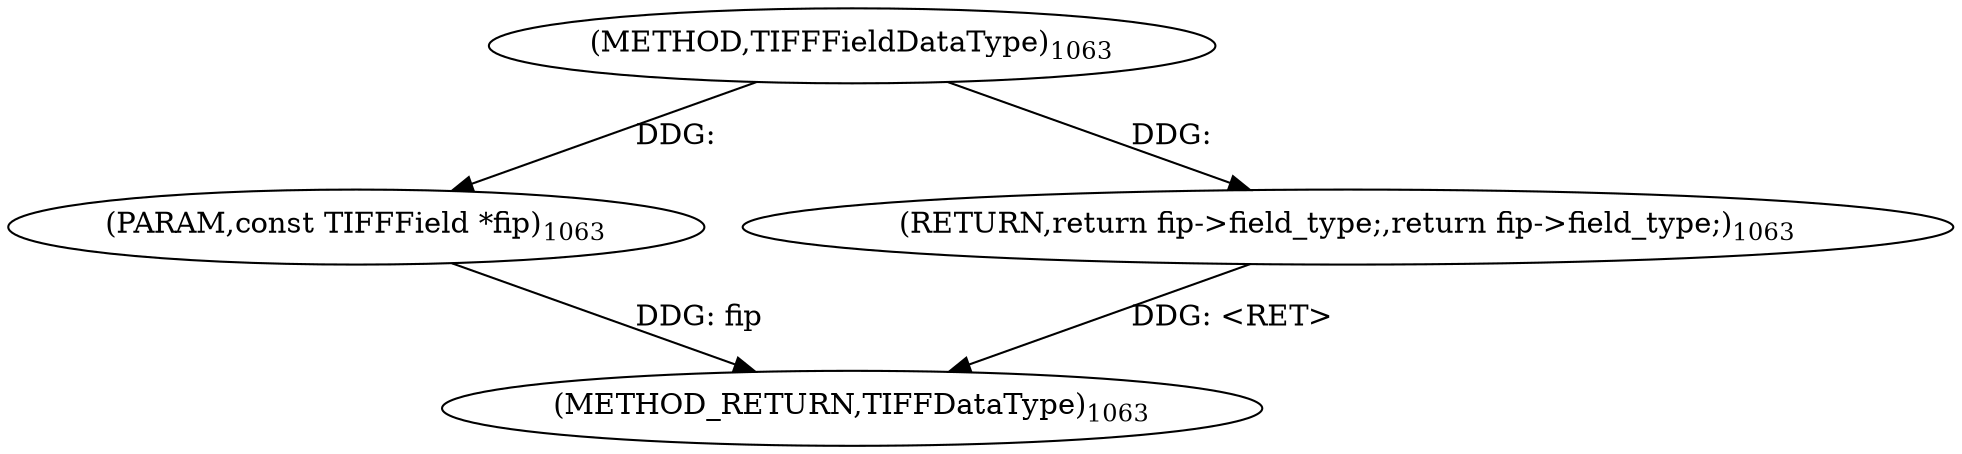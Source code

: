 digraph "TIFFFieldDataType" {  
"27697" [label = <(METHOD,TIFFFieldDataType)<SUB>1063</SUB>> ]
"27704" [label = <(METHOD_RETURN,TIFFDataType)<SUB>1063</SUB>> ]
"27698" [label = <(PARAM,const TIFFField *fip)<SUB>1063</SUB>> ]
"27700" [label = <(RETURN,return fip-&gt;field_type;,return fip-&gt;field_type;)<SUB>1063</SUB>> ]
  "27700" -> "27704"  [ label = "DDG: &lt;RET&gt;"] 
  "27698" -> "27704"  [ label = "DDG: fip"] 
  "27697" -> "27698"  [ label = "DDG: "] 
  "27697" -> "27700"  [ label = "DDG: "] 
}
